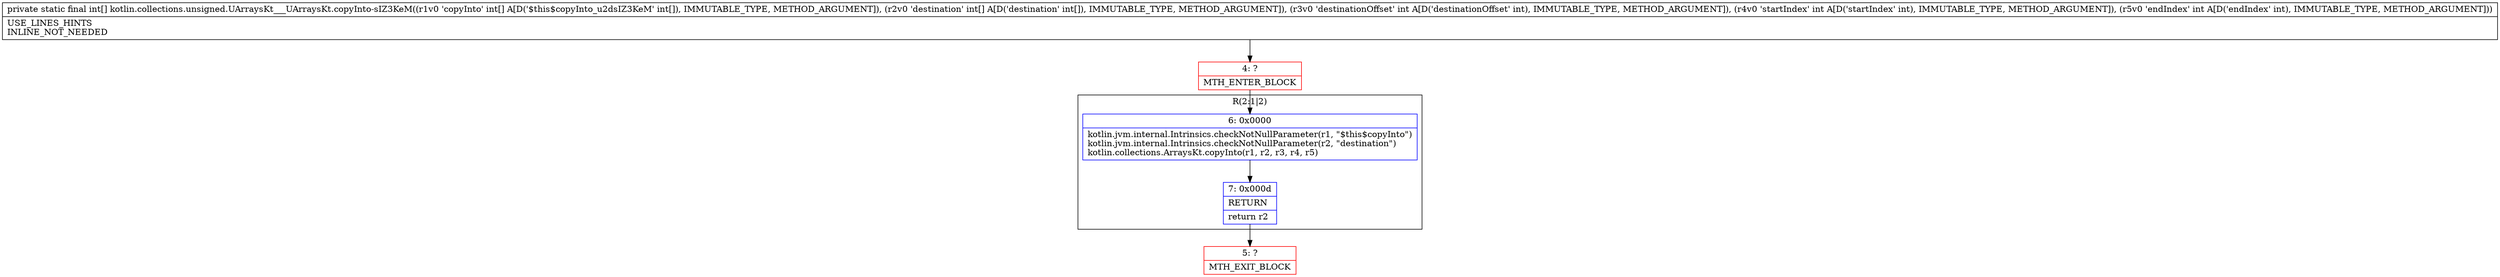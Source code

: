 digraph "CFG forkotlin.collections.unsigned.UArraysKt___UArraysKt.copyInto\-sIZ3KeM([I[IIII)[I" {
subgraph cluster_Region_869350549 {
label = "R(2:1|2)";
node [shape=record,color=blue];
Node_6 [shape=record,label="{6\:\ 0x0000|kotlin.jvm.internal.Intrinsics.checkNotNullParameter(r1, \"$this$copyInto\")\lkotlin.jvm.internal.Intrinsics.checkNotNullParameter(r2, \"destination\")\lkotlin.collections.ArraysKt.copyInto(r1, r2, r3, r4, r5)\l}"];
Node_7 [shape=record,label="{7\:\ 0x000d|RETURN\l|return r2\l}"];
}
Node_4 [shape=record,color=red,label="{4\:\ ?|MTH_ENTER_BLOCK\l}"];
Node_5 [shape=record,color=red,label="{5\:\ ?|MTH_EXIT_BLOCK\l}"];
MethodNode[shape=record,label="{private static final int[] kotlin.collections.unsigned.UArraysKt___UArraysKt.copyInto\-sIZ3KeM((r1v0 'copyInto' int[] A[D('$this$copyInto_u2dsIZ3KeM' int[]), IMMUTABLE_TYPE, METHOD_ARGUMENT]), (r2v0 'destination' int[] A[D('destination' int[]), IMMUTABLE_TYPE, METHOD_ARGUMENT]), (r3v0 'destinationOffset' int A[D('destinationOffset' int), IMMUTABLE_TYPE, METHOD_ARGUMENT]), (r4v0 'startIndex' int A[D('startIndex' int), IMMUTABLE_TYPE, METHOD_ARGUMENT]), (r5v0 'endIndex' int A[D('endIndex' int), IMMUTABLE_TYPE, METHOD_ARGUMENT]))  | USE_LINES_HINTS\lINLINE_NOT_NEEDED\l}"];
MethodNode -> Node_4;Node_6 -> Node_7;
Node_7 -> Node_5;
Node_4 -> Node_6;
}

